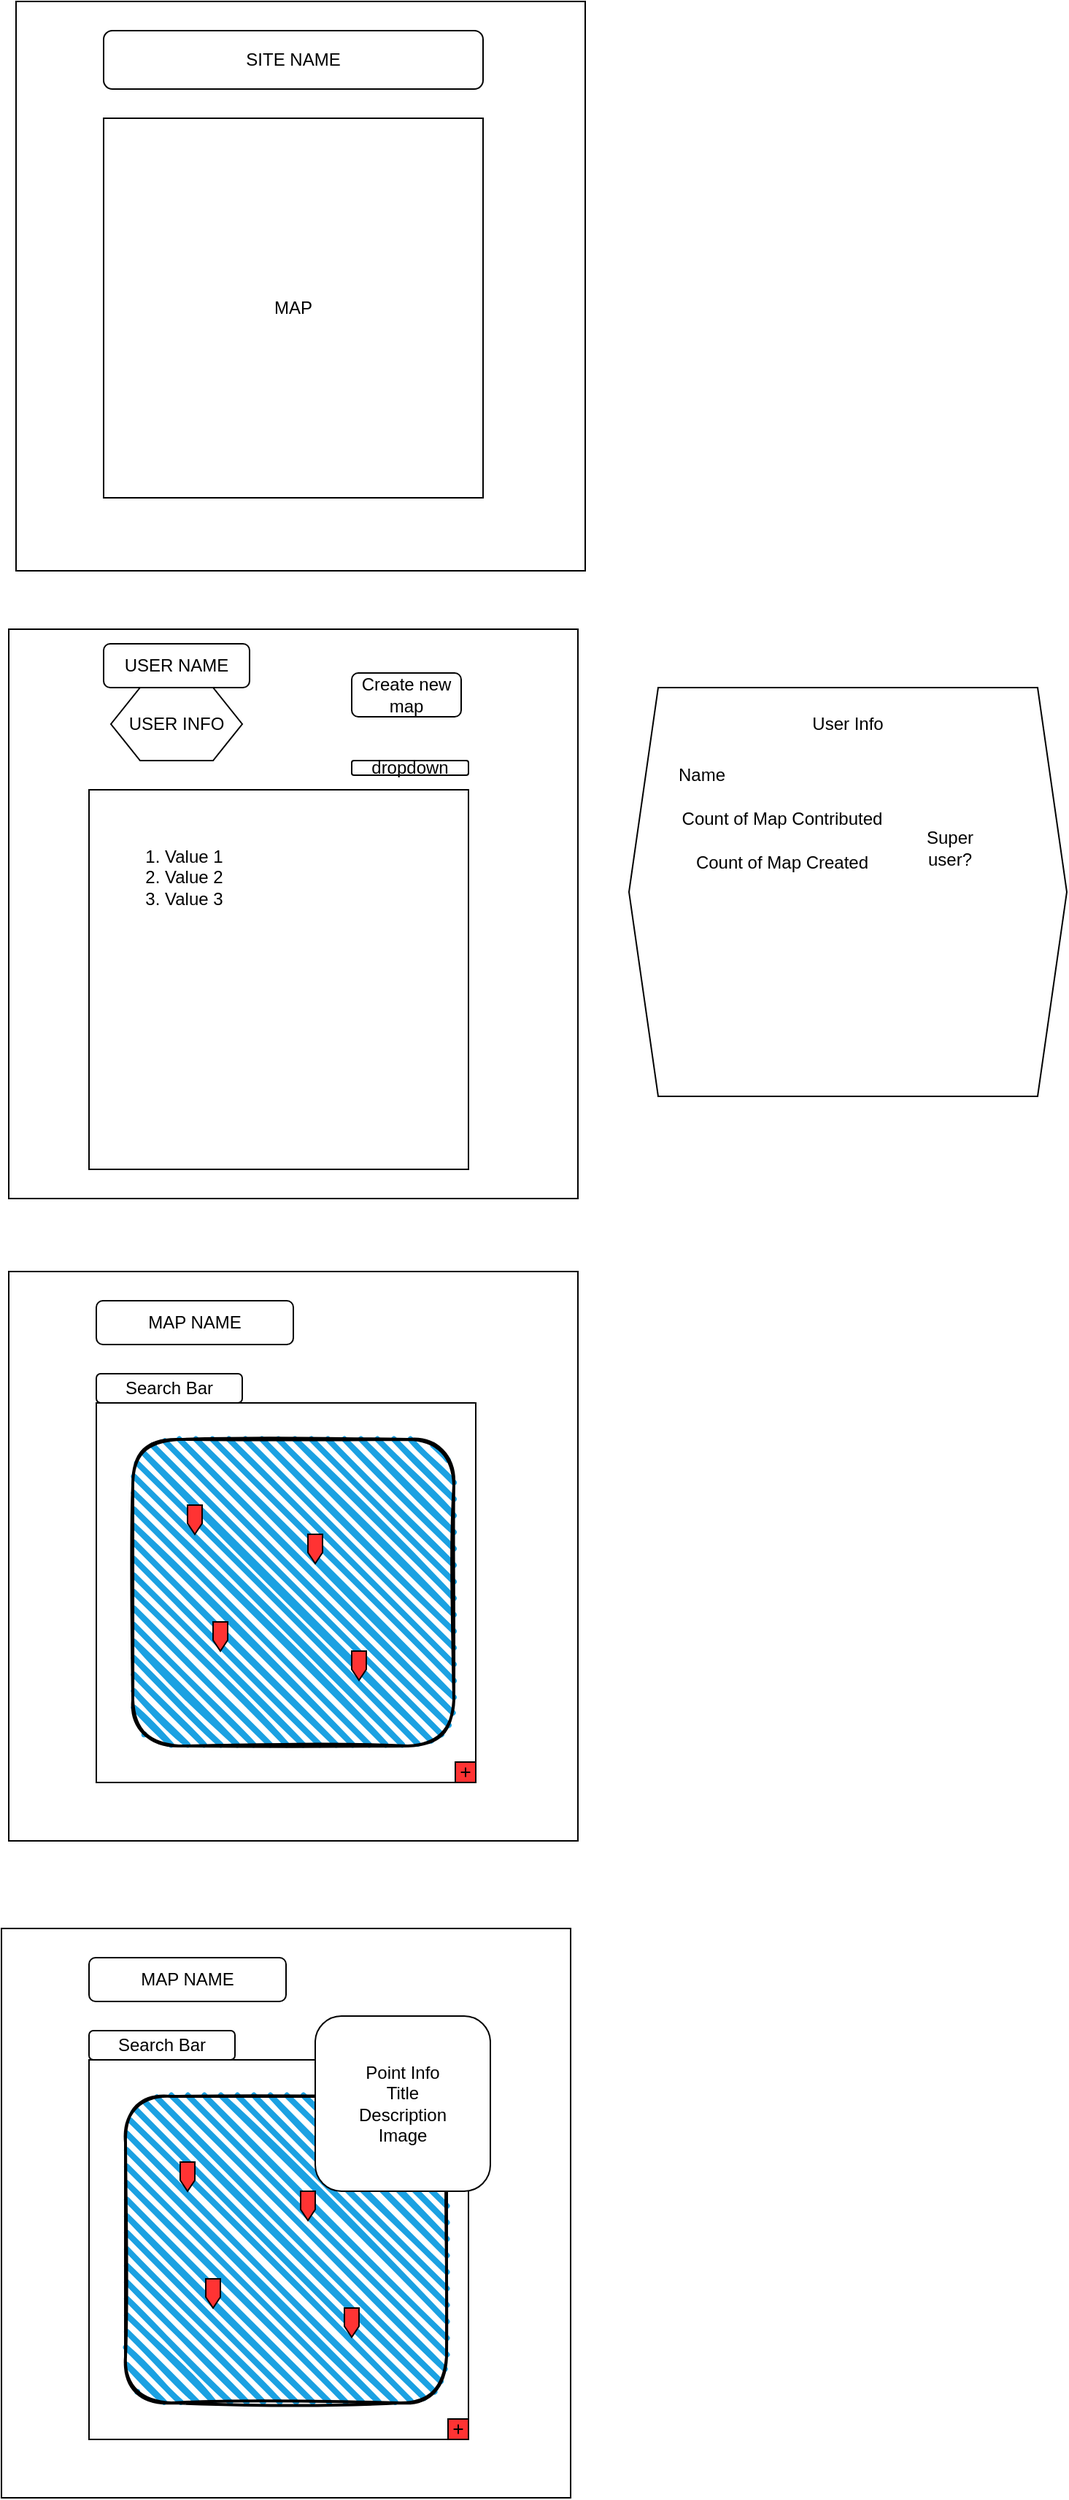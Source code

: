 <mxfile version="14.1.8" type="github">
  <diagram id="-AheDSEaFDKDYglEKBFp" name="Page-1">
    <mxGraphModel dx="1022" dy="1161" grid="1" gridSize="10" guides="1" tooltips="1" connect="1" arrows="1" fold="1" page="1" pageScale="1" pageWidth="850" pageHeight="1100" math="0" shadow="0">
      <root>
        <mxCell id="0" />
        <mxCell id="1" parent="0" />
        <mxCell id="GZSQh7MX8YAbi8pIr0m2-1" value="" style="whiteSpace=wrap;html=1;aspect=fixed;" parent="1" vertex="1">
          <mxGeometry x="100" y="30" width="390" height="390" as="geometry" />
        </mxCell>
        <mxCell id="GZSQh7MX8YAbi8pIr0m2-2" value="MAP" style="whiteSpace=wrap;html=1;aspect=fixed;" parent="1" vertex="1">
          <mxGeometry x="160" y="110" width="260" height="260" as="geometry" />
        </mxCell>
        <mxCell id="GZSQh7MX8YAbi8pIr0m2-3" value="SITE NAME" style="rounded=1;whiteSpace=wrap;html=1;" parent="1" vertex="1">
          <mxGeometry x="160" y="50" width="260" height="40" as="geometry" />
        </mxCell>
        <mxCell id="GZSQh7MX8YAbi8pIr0m2-4" value="" style="whiteSpace=wrap;html=1;aspect=fixed;" parent="1" vertex="1">
          <mxGeometry x="95" y="460" width="390" height="390" as="geometry" />
        </mxCell>
        <mxCell id="GZSQh7MX8YAbi8pIr0m2-5" value="" style="whiteSpace=wrap;html=1;aspect=fixed;" parent="1" vertex="1">
          <mxGeometry x="150" y="570" width="260" height="260" as="geometry" />
        </mxCell>
        <mxCell id="GZSQh7MX8YAbi8pIr0m2-6" value="USER NAME" style="rounded=1;whiteSpace=wrap;html=1;" parent="1" vertex="1">
          <mxGeometry x="160" y="470" width="100" height="30" as="geometry" />
        </mxCell>
        <mxCell id="GZSQh7MX8YAbi8pIr0m2-8" value="dropdown" style="rounded=1;whiteSpace=wrap;html=1;" parent="1" vertex="1">
          <mxGeometry x="330" y="550" width="80" height="10" as="geometry" />
        </mxCell>
        <mxCell id="GZSQh7MX8YAbi8pIr0m2-10" value="&lt;ol&gt;&lt;li&gt;Value 1&lt;/li&gt;&lt;li&gt;Value 2&lt;/li&gt;&lt;li&gt;Value 3&lt;/li&gt;&lt;/ol&gt;" style="text;strokeColor=none;fillColor=none;html=1;whiteSpace=wrap;verticalAlign=middle;overflow=hidden;" parent="1" vertex="1">
          <mxGeometry x="160" y="590" width="100" height="80" as="geometry" />
        </mxCell>
        <mxCell id="GZSQh7MX8YAbi8pIr0m2-12" value="" style="whiteSpace=wrap;html=1;aspect=fixed;" parent="1" vertex="1">
          <mxGeometry x="95" y="900" width="390" height="390" as="geometry" />
        </mxCell>
        <mxCell id="GZSQh7MX8YAbi8pIr0m2-13" value="" style="whiteSpace=wrap;html=1;aspect=fixed;" parent="1" vertex="1">
          <mxGeometry x="155" y="990" width="260" height="260" as="geometry" />
        </mxCell>
        <mxCell id="GZSQh7MX8YAbi8pIr0m2-14" value="MAP NAME" style="rounded=1;whiteSpace=wrap;html=1;" parent="1" vertex="1">
          <mxGeometry x="155" y="920" width="135" height="30" as="geometry" />
        </mxCell>
        <mxCell id="GZSQh7MX8YAbi8pIr0m2-15" value="" style="rounded=1;whiteSpace=wrap;html=1;strokeWidth=2;fillWeight=4;hachureGap=8;hachureAngle=45;fillColor=#1ba1e2;sketch=1;" parent="1" vertex="1">
          <mxGeometry x="180" y="1015" width="220" height="210" as="geometry" />
        </mxCell>
        <mxCell id="GZSQh7MX8YAbi8pIr0m2-17" value="USER INFO" style="shape=hexagon;perimeter=hexagonPerimeter2;whiteSpace=wrap;html=1;fixedSize=1;" parent="1" vertex="1">
          <mxGeometry x="165" y="500" width="90" height="50" as="geometry" />
        </mxCell>
        <mxCell id="GZSQh7MX8YAbi8pIr0m2-20" value="Search Bar" style="rounded=1;whiteSpace=wrap;html=1;" parent="1" vertex="1">
          <mxGeometry x="155" y="970" width="100" height="20" as="geometry" />
        </mxCell>
        <mxCell id="GZSQh7MX8YAbi8pIr0m2-24" value="" style="shape=offPageConnector;whiteSpace=wrap;html=1;fillColor=#FF3333;" parent="1" vertex="1">
          <mxGeometry x="217.5" y="1060" width="10" height="20" as="geometry" />
        </mxCell>
        <mxCell id="GZSQh7MX8YAbi8pIr0m2-25" value="" style="shape=offPageConnector;whiteSpace=wrap;html=1;fillColor=#FF3333;" parent="1" vertex="1">
          <mxGeometry x="300" y="1080" width="10" height="20" as="geometry" />
        </mxCell>
        <mxCell id="GZSQh7MX8YAbi8pIr0m2-26" value="" style="shape=offPageConnector;whiteSpace=wrap;html=1;fillColor=#FF3333;" parent="1" vertex="1">
          <mxGeometry x="235" y="1140" width="10" height="20" as="geometry" />
        </mxCell>
        <mxCell id="GZSQh7MX8YAbi8pIr0m2-27" value="" style="shape=offPageConnector;whiteSpace=wrap;html=1;fillColor=#FF3333;" parent="1" vertex="1">
          <mxGeometry x="330" y="1160" width="10" height="20" as="geometry" />
        </mxCell>
        <mxCell id="GZSQh7MX8YAbi8pIr0m2-28" value="" style="shape=plus;html=1;outlineConnect=0;fillColor=#FF3333;" parent="1" vertex="1">
          <mxGeometry x="401" y="1236" width="14" height="14" as="geometry" />
        </mxCell>
        <mxCell id="GZSQh7MX8YAbi8pIr0m2-30" value="" style="whiteSpace=wrap;html=1;aspect=fixed;" parent="1" vertex="1">
          <mxGeometry x="90" y="1350" width="390" height="390" as="geometry" />
        </mxCell>
        <mxCell id="GZSQh7MX8YAbi8pIr0m2-31" value="" style="whiteSpace=wrap;html=1;aspect=fixed;" parent="1" vertex="1">
          <mxGeometry x="150" y="1440" width="260" height="260" as="geometry" />
        </mxCell>
        <mxCell id="GZSQh7MX8YAbi8pIr0m2-32" value="MAP NAME" style="rounded=1;whiteSpace=wrap;html=1;" parent="1" vertex="1">
          <mxGeometry x="150" y="1370" width="135" height="30" as="geometry" />
        </mxCell>
        <mxCell id="GZSQh7MX8YAbi8pIr0m2-33" value="" style="rounded=1;whiteSpace=wrap;html=1;strokeWidth=2;fillWeight=4;hachureGap=8;hachureAngle=45;fillColor=#1ba1e2;sketch=1;" parent="1" vertex="1">
          <mxGeometry x="175" y="1465" width="220" height="210" as="geometry" />
        </mxCell>
        <mxCell id="GZSQh7MX8YAbi8pIr0m2-34" value="Search Bar" style="rounded=1;whiteSpace=wrap;html=1;" parent="1" vertex="1">
          <mxGeometry x="150" y="1420" width="100" height="20" as="geometry" />
        </mxCell>
        <mxCell id="GZSQh7MX8YAbi8pIr0m2-35" value="" style="shape=offPageConnector;whiteSpace=wrap;html=1;fillColor=#FF3333;" parent="1" vertex="1">
          <mxGeometry x="212.5" y="1510" width="10" height="20" as="geometry" />
        </mxCell>
        <mxCell id="GZSQh7MX8YAbi8pIr0m2-36" value="" style="shape=offPageConnector;whiteSpace=wrap;html=1;fillColor=#FF3333;" parent="1" vertex="1">
          <mxGeometry x="295" y="1530" width="10" height="20" as="geometry" />
        </mxCell>
        <mxCell id="GZSQh7MX8YAbi8pIr0m2-37" value="" style="shape=offPageConnector;whiteSpace=wrap;html=1;fillColor=#FF3333;" parent="1" vertex="1">
          <mxGeometry x="230" y="1590" width="10" height="20" as="geometry" />
        </mxCell>
        <mxCell id="GZSQh7MX8YAbi8pIr0m2-38" value="" style="shape=offPageConnector;whiteSpace=wrap;html=1;fillColor=#FF3333;" parent="1" vertex="1">
          <mxGeometry x="325" y="1610" width="10" height="20" as="geometry" />
        </mxCell>
        <mxCell id="GZSQh7MX8YAbi8pIr0m2-39" value="" style="shape=plus;html=1;outlineConnect=0;fillColor=#FF3333;" parent="1" vertex="1">
          <mxGeometry x="396" y="1686" width="14" height="14" as="geometry" />
        </mxCell>
        <mxCell id="GZSQh7MX8YAbi8pIr0m2-40" value="Create new map" style="rounded=1;whiteSpace=wrap;html=1;fillColor=#FFFFFF;" parent="1" vertex="1">
          <mxGeometry x="330" y="490" width="75" height="30" as="geometry" />
        </mxCell>
        <mxCell id="GZSQh7MX8YAbi8pIr0m2-41" value="Point Info&lt;br&gt;Title&lt;br&gt;Description&lt;br&gt;Image" style="rounded=1;whiteSpace=wrap;html=1;fillColor=#FFFFFF;" parent="1" vertex="1">
          <mxGeometry x="305" y="1410" width="120" height="120" as="geometry" />
        </mxCell>
        <mxCell id="QBqvZel56sylFGaKKq-J-1" value="" style="shape=hexagon;perimeter=hexagonPerimeter2;whiteSpace=wrap;html=1;fixedSize=1;" vertex="1" parent="1">
          <mxGeometry x="520" y="500" width="300" height="280" as="geometry" />
        </mxCell>
        <mxCell id="QBqvZel56sylFGaKKq-J-2" value="User Info" style="text;html=1;strokeColor=none;fillColor=none;align=center;verticalAlign=middle;whiteSpace=wrap;rounded=0;" vertex="1" parent="1">
          <mxGeometry x="635" y="515" width="70" height="20" as="geometry" />
        </mxCell>
        <mxCell id="QBqvZel56sylFGaKKq-J-3" value="Name" style="text;html=1;strokeColor=none;fillColor=none;align=center;verticalAlign=middle;whiteSpace=wrap;rounded=0;" vertex="1" parent="1">
          <mxGeometry x="550" y="550" width="40" height="20" as="geometry" />
        </mxCell>
        <mxCell id="QBqvZel56sylFGaKKq-J-4" value="Count of Map Contributed" style="text;html=1;strokeColor=none;fillColor=none;align=center;verticalAlign=middle;whiteSpace=wrap;rounded=0;" vertex="1" parent="1">
          <mxGeometry x="550" y="580" width="150" height="20" as="geometry" />
        </mxCell>
        <mxCell id="QBqvZel56sylFGaKKq-J-5" value="Count of Map Created" style="text;html=1;strokeColor=none;fillColor=none;align=center;verticalAlign=middle;whiteSpace=wrap;rounded=0;" vertex="1" parent="1">
          <mxGeometry x="550" y="610" width="150" height="20" as="geometry" />
        </mxCell>
        <mxCell id="QBqvZel56sylFGaKKq-J-6" value="Super user?" style="text;html=1;strokeColor=none;fillColor=none;align=center;verticalAlign=middle;whiteSpace=wrap;rounded=0;" vertex="1" parent="1">
          <mxGeometry x="710" y="600" width="60" height="20" as="geometry" />
        </mxCell>
      </root>
    </mxGraphModel>
  </diagram>
</mxfile>
